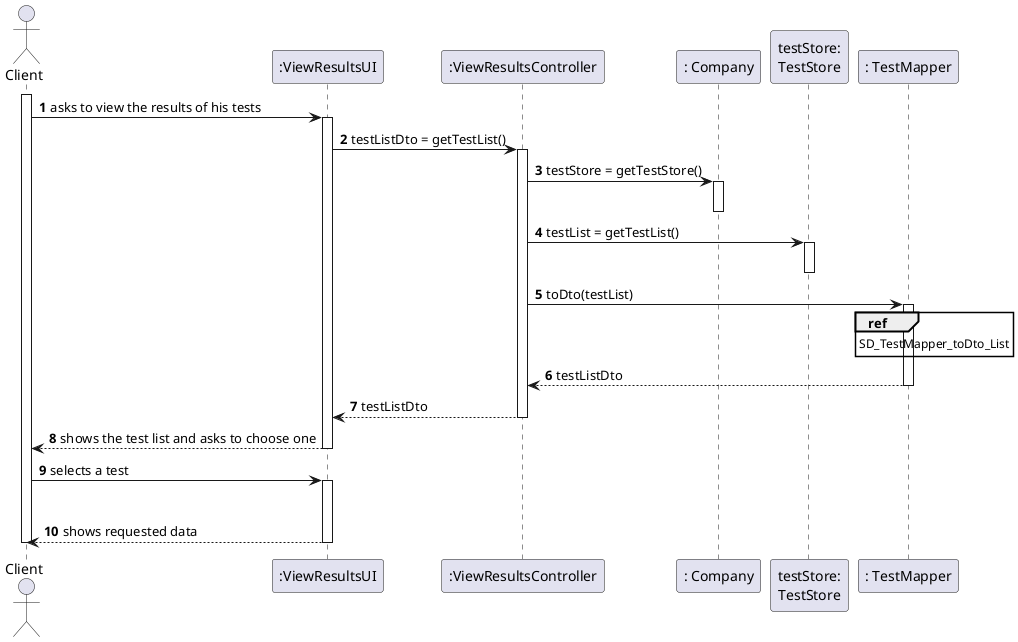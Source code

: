 @startuml
autonumber
'hide footbox
actor "Client" as CL

participant ":ViewResultsUI" as UI
participant ":ViewResultsController" as CTRL
participant ": Company" as Comp
participant "testStore:\nTestStore" as TS
participant ": TestMapper" as tMAPPER


activate CL
CL -> UI : asks to view the results of his tests
activate UI


UI -> CTRL : testListDto = getTestList()
activate CTRL
CTRL -> Comp : testStore = getTestStore()
activate Comp
deactivate Comp
CTRL -> TS : testList = getTestList()
activate TS
deactivate TS
CTRL -> tMAPPER : toDto(testList)
activate tMAPPER
ref over tMAPPER
SD_TestMapper_toDto_List
end ref
tMAPPER --> CTRL : testListDto
deactivate tMAPPER
CTRL --> UI : testListDto
deactivate CTRL

UI --> CL : shows the test list and asks to choose one
deactivate UI

CL -> UI : selects a test
activate UI

deactivate CTRL

UI --> CL : shows requested data
deactivate UI
deactivate UI
deactivate CL

@enduml